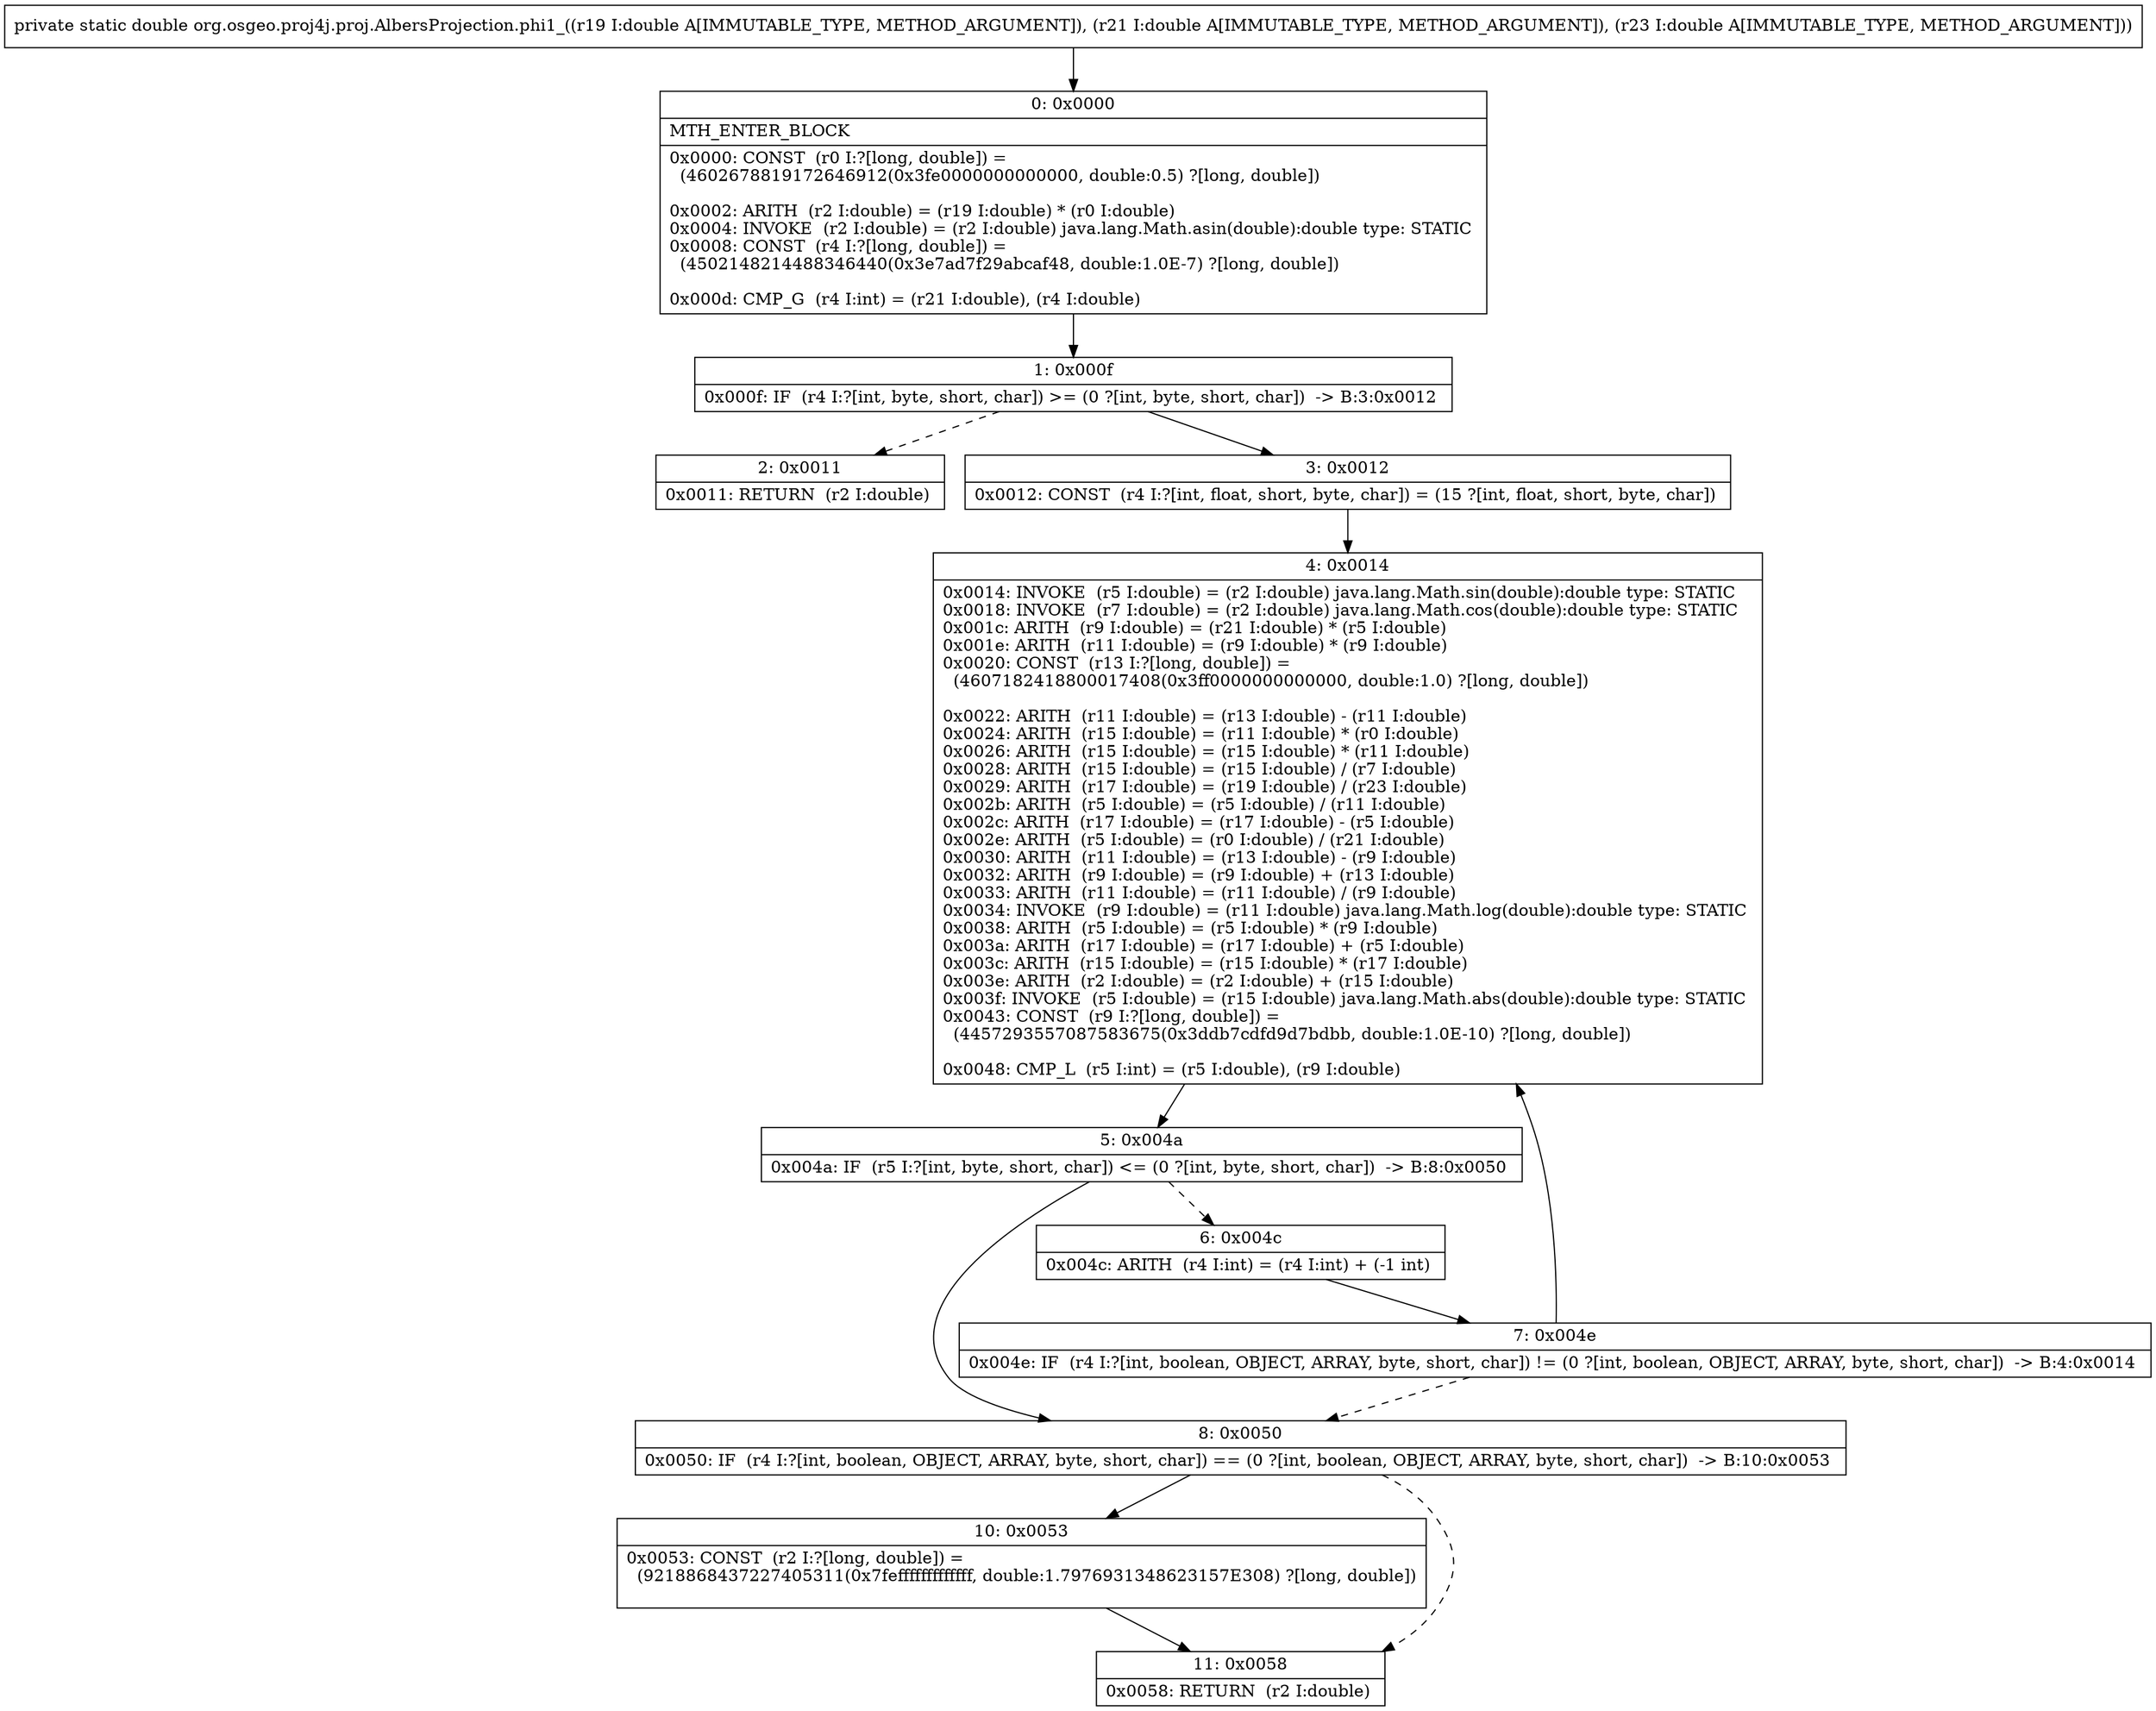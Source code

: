 digraph "CFG fororg.osgeo.proj4j.proj.AlbersProjection.phi1_(DDD)D" {
Node_0 [shape=record,label="{0\:\ 0x0000|MTH_ENTER_BLOCK\l|0x0000: CONST  (r0 I:?[long, double]) = \l  (4602678819172646912(0x3fe0000000000000, double:0.5) ?[long, double])\l \l0x0002: ARITH  (r2 I:double) = (r19 I:double) * (r0 I:double) \l0x0004: INVOKE  (r2 I:double) = (r2 I:double) java.lang.Math.asin(double):double type: STATIC \l0x0008: CONST  (r4 I:?[long, double]) = \l  (4502148214488346440(0x3e7ad7f29abcaf48, double:1.0E\-7) ?[long, double])\l \l0x000d: CMP_G  (r4 I:int) = (r21 I:double), (r4 I:double) \l}"];
Node_1 [shape=record,label="{1\:\ 0x000f|0x000f: IF  (r4 I:?[int, byte, short, char]) \>= (0 ?[int, byte, short, char])  \-\> B:3:0x0012 \l}"];
Node_2 [shape=record,label="{2\:\ 0x0011|0x0011: RETURN  (r2 I:double) \l}"];
Node_3 [shape=record,label="{3\:\ 0x0012|0x0012: CONST  (r4 I:?[int, float, short, byte, char]) = (15 ?[int, float, short, byte, char]) \l}"];
Node_4 [shape=record,label="{4\:\ 0x0014|0x0014: INVOKE  (r5 I:double) = (r2 I:double) java.lang.Math.sin(double):double type: STATIC \l0x0018: INVOKE  (r7 I:double) = (r2 I:double) java.lang.Math.cos(double):double type: STATIC \l0x001c: ARITH  (r9 I:double) = (r21 I:double) * (r5 I:double) \l0x001e: ARITH  (r11 I:double) = (r9 I:double) * (r9 I:double) \l0x0020: CONST  (r13 I:?[long, double]) = \l  (4607182418800017408(0x3ff0000000000000, double:1.0) ?[long, double])\l \l0x0022: ARITH  (r11 I:double) = (r13 I:double) \- (r11 I:double) \l0x0024: ARITH  (r15 I:double) = (r11 I:double) * (r0 I:double) \l0x0026: ARITH  (r15 I:double) = (r15 I:double) * (r11 I:double) \l0x0028: ARITH  (r15 I:double) = (r15 I:double) \/ (r7 I:double) \l0x0029: ARITH  (r17 I:double) = (r19 I:double) \/ (r23 I:double) \l0x002b: ARITH  (r5 I:double) = (r5 I:double) \/ (r11 I:double) \l0x002c: ARITH  (r17 I:double) = (r17 I:double) \- (r5 I:double) \l0x002e: ARITH  (r5 I:double) = (r0 I:double) \/ (r21 I:double) \l0x0030: ARITH  (r11 I:double) = (r13 I:double) \- (r9 I:double) \l0x0032: ARITH  (r9 I:double) = (r9 I:double) + (r13 I:double) \l0x0033: ARITH  (r11 I:double) = (r11 I:double) \/ (r9 I:double) \l0x0034: INVOKE  (r9 I:double) = (r11 I:double) java.lang.Math.log(double):double type: STATIC \l0x0038: ARITH  (r5 I:double) = (r5 I:double) * (r9 I:double) \l0x003a: ARITH  (r17 I:double) = (r17 I:double) + (r5 I:double) \l0x003c: ARITH  (r15 I:double) = (r15 I:double) * (r17 I:double) \l0x003e: ARITH  (r2 I:double) = (r2 I:double) + (r15 I:double) \l0x003f: INVOKE  (r5 I:double) = (r15 I:double) java.lang.Math.abs(double):double type: STATIC \l0x0043: CONST  (r9 I:?[long, double]) = \l  (4457293557087583675(0x3ddb7cdfd9d7bdbb, double:1.0E\-10) ?[long, double])\l \l0x0048: CMP_L  (r5 I:int) = (r5 I:double), (r9 I:double) \l}"];
Node_5 [shape=record,label="{5\:\ 0x004a|0x004a: IF  (r5 I:?[int, byte, short, char]) \<= (0 ?[int, byte, short, char])  \-\> B:8:0x0050 \l}"];
Node_6 [shape=record,label="{6\:\ 0x004c|0x004c: ARITH  (r4 I:int) = (r4 I:int) + (\-1 int) \l}"];
Node_7 [shape=record,label="{7\:\ 0x004e|0x004e: IF  (r4 I:?[int, boolean, OBJECT, ARRAY, byte, short, char]) != (0 ?[int, boolean, OBJECT, ARRAY, byte, short, char])  \-\> B:4:0x0014 \l}"];
Node_8 [shape=record,label="{8\:\ 0x0050|0x0050: IF  (r4 I:?[int, boolean, OBJECT, ARRAY, byte, short, char]) == (0 ?[int, boolean, OBJECT, ARRAY, byte, short, char])  \-\> B:10:0x0053 \l}"];
Node_10 [shape=record,label="{10\:\ 0x0053|0x0053: CONST  (r2 I:?[long, double]) = \l  (9218868437227405311(0x7fefffffffffffff, double:1.7976931348623157E308) ?[long, double])\l \l}"];
Node_11 [shape=record,label="{11\:\ 0x0058|0x0058: RETURN  (r2 I:double) \l}"];
MethodNode[shape=record,label="{private static double org.osgeo.proj4j.proj.AlbersProjection.phi1_((r19 I:double A[IMMUTABLE_TYPE, METHOD_ARGUMENT]), (r21 I:double A[IMMUTABLE_TYPE, METHOD_ARGUMENT]), (r23 I:double A[IMMUTABLE_TYPE, METHOD_ARGUMENT])) }"];
MethodNode -> Node_0;
Node_0 -> Node_1;
Node_1 -> Node_2[style=dashed];
Node_1 -> Node_3;
Node_3 -> Node_4;
Node_4 -> Node_5;
Node_5 -> Node_6[style=dashed];
Node_5 -> Node_8;
Node_6 -> Node_7;
Node_7 -> Node_4;
Node_7 -> Node_8[style=dashed];
Node_8 -> Node_10;
Node_8 -> Node_11[style=dashed];
Node_10 -> Node_11;
}

